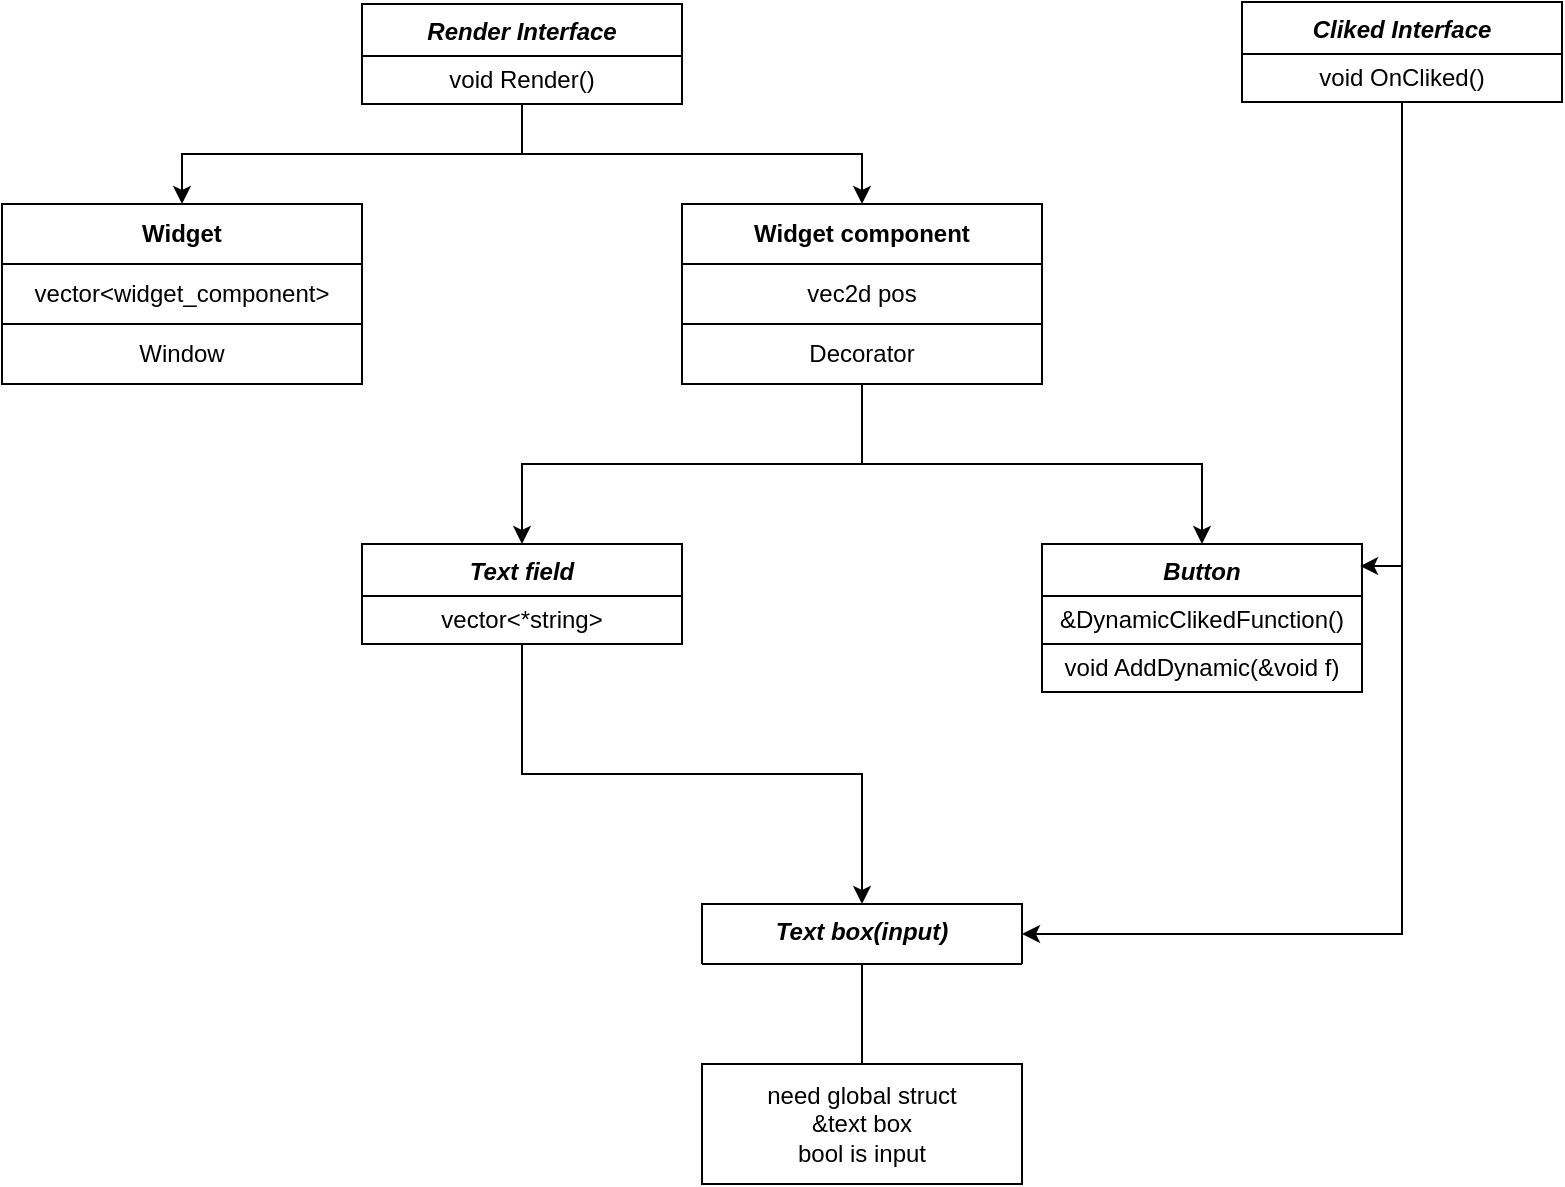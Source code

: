 <mxfile version="13.10.1" type="github">
  <diagram id="C5RBs43oDa-KdzZeNtuy" name="Page-1">
    <mxGraphModel dx="2062" dy="772" grid="1" gridSize="10" guides="1" tooltips="1" connect="1" arrows="1" fold="1" page="1" pageScale="1" pageWidth="827" pageHeight="1169" math="0" shadow="0">
      <root>
        <mxCell id="WIyWlLk6GJQsqaUBKTNV-0" />
        <mxCell id="WIyWlLk6GJQsqaUBKTNV-1" parent="WIyWlLk6GJQsqaUBKTNV-0" />
        <mxCell id="zkfFHV4jXpPFQw0GAbJ--0" value="Render Interface&#xa;" style="swimlane;fontStyle=3;align=center;verticalAlign=top;childLayout=stackLayout;horizontal=1;startSize=26;horizontalStack=0;resizeParent=1;resizeLast=0;collapsible=1;marginBottom=0;rounded=0;shadow=0;strokeWidth=1;" parent="WIyWlLk6GJQsqaUBKTNV-1" vertex="1">
          <mxGeometry x="220" y="120" width="160" height="50" as="geometry">
            <mxRectangle x="230" y="140" width="160" height="26" as="alternateBounds" />
          </mxGeometry>
        </mxCell>
        <mxCell id="itCn-1AAcK65G8zzjP0P-0" value="void Render()" style="text;html=1;strokeColor=none;fillColor=none;align=center;verticalAlign=middle;whiteSpace=wrap;rounded=0;" vertex="1" parent="zkfFHV4jXpPFQw0GAbJ--0">
          <mxGeometry y="26" width="160" height="24" as="geometry" />
        </mxCell>
        <mxCell id="itCn-1AAcK65G8zzjP0P-1" style="edgeStyle=orthogonalEdgeStyle;rounded=0;orthogonalLoop=1;jettySize=auto;html=1;exitX=0.5;exitY=1;exitDx=0;exitDy=0;" edge="1" parent="zkfFHV4jXpPFQw0GAbJ--0" source="itCn-1AAcK65G8zzjP0P-0" target="itCn-1AAcK65G8zzjP0P-0">
          <mxGeometry relative="1" as="geometry" />
        </mxCell>
        <mxCell id="itCn-1AAcK65G8zzjP0P-4" value="" style="rounded=0;whiteSpace=wrap;html=1;" vertex="1" parent="WIyWlLk6GJQsqaUBKTNV-1">
          <mxGeometry x="40" y="220" width="180" height="60" as="geometry" />
        </mxCell>
        <mxCell id="itCn-1AAcK65G8zzjP0P-5" value="" style="endArrow=none;html=1;exitX=0;exitY=0.5;exitDx=0;exitDy=0;entryX=1;entryY=0.5;entryDx=0;entryDy=0;" edge="1" parent="WIyWlLk6GJQsqaUBKTNV-1" source="itCn-1AAcK65G8zzjP0P-4" target="itCn-1AAcK65G8zzjP0P-4">
          <mxGeometry width="50" height="50" relative="1" as="geometry">
            <mxPoint x="40" y="270" as="sourcePoint" />
            <mxPoint x="90" y="220" as="targetPoint" />
            <Array as="points">
              <mxPoint x="120" y="250" />
            </Array>
          </mxGeometry>
        </mxCell>
        <mxCell id="itCn-1AAcK65G8zzjP0P-6" value="&lt;b&gt;Widget&lt;/b&gt;" style="text;html=1;strokeColor=none;fillColor=none;align=center;verticalAlign=middle;whiteSpace=wrap;rounded=0;" vertex="1" parent="WIyWlLk6GJQsqaUBKTNV-1">
          <mxGeometry x="40" y="220" width="180" height="30" as="geometry" />
        </mxCell>
        <mxCell id="itCn-1AAcK65G8zzjP0P-7" value="vector&amp;lt;widget_component&amp;gt;" style="text;html=1;strokeColor=none;fillColor=none;align=center;verticalAlign=middle;whiteSpace=wrap;rounded=0;" vertex="1" parent="WIyWlLk6GJQsqaUBKTNV-1">
          <mxGeometry x="40" y="250" width="180" height="30" as="geometry" />
        </mxCell>
        <mxCell id="itCn-1AAcK65G8zzjP0P-8" value="" style="rounded=0;whiteSpace=wrap;html=1;" vertex="1" parent="WIyWlLk6GJQsqaUBKTNV-1">
          <mxGeometry x="40" y="280" width="180" height="30" as="geometry" />
        </mxCell>
        <mxCell id="itCn-1AAcK65G8zzjP0P-9" value="Window&lt;br&gt;" style="text;html=1;strokeColor=none;fillColor=none;align=center;verticalAlign=middle;whiteSpace=wrap;rounded=0;" vertex="1" parent="WIyWlLk6GJQsqaUBKTNV-1">
          <mxGeometry x="40" y="280" width="180" height="30" as="geometry" />
        </mxCell>
        <mxCell id="itCn-1AAcK65G8zzjP0P-10" style="edgeStyle=orthogonalEdgeStyle;rounded=0;orthogonalLoop=1;jettySize=auto;html=1;exitX=0.5;exitY=1;exitDx=0;exitDy=0;" edge="1" parent="WIyWlLk6GJQsqaUBKTNV-1" source="itCn-1AAcK65G8zzjP0P-0" target="itCn-1AAcK65G8zzjP0P-6">
          <mxGeometry relative="1" as="geometry">
            <mxPoint x="490" y="195" as="sourcePoint" />
          </mxGeometry>
        </mxCell>
        <mxCell id="itCn-1AAcK65G8zzjP0P-11" value="" style="rounded=0;whiteSpace=wrap;html=1;" vertex="1" parent="WIyWlLk6GJQsqaUBKTNV-1">
          <mxGeometry x="380" y="220" width="180" height="60" as="geometry" />
        </mxCell>
        <mxCell id="itCn-1AAcK65G8zzjP0P-12" value="" style="endArrow=none;html=1;exitX=0;exitY=0.5;exitDx=0;exitDy=0;entryX=1;entryY=0.5;entryDx=0;entryDy=0;" edge="1" parent="WIyWlLk6GJQsqaUBKTNV-1" source="itCn-1AAcK65G8zzjP0P-11" target="itCn-1AAcK65G8zzjP0P-11">
          <mxGeometry width="50" height="50" relative="1" as="geometry">
            <mxPoint x="380" y="270" as="sourcePoint" />
            <mxPoint x="430" y="220" as="targetPoint" />
            <Array as="points">
              <mxPoint x="460" y="250" />
            </Array>
          </mxGeometry>
        </mxCell>
        <mxCell id="itCn-1AAcK65G8zzjP0P-13" value="&lt;b&gt;Widget component&lt;/b&gt;" style="text;html=1;strokeColor=none;fillColor=none;align=center;verticalAlign=middle;whiteSpace=wrap;rounded=0;" vertex="1" parent="WIyWlLk6GJQsqaUBKTNV-1">
          <mxGeometry x="380" y="220" width="180" height="30" as="geometry" />
        </mxCell>
        <mxCell id="itCn-1AAcK65G8zzjP0P-14" value="vec2d pos" style="text;html=1;strokeColor=none;fillColor=none;align=center;verticalAlign=middle;whiteSpace=wrap;rounded=0;" vertex="1" parent="WIyWlLk6GJQsqaUBKTNV-1">
          <mxGeometry x="380" y="250" width="180" height="30" as="geometry" />
        </mxCell>
        <mxCell id="itCn-1AAcK65G8zzjP0P-17" value="" style="rounded=0;whiteSpace=wrap;html=1;" vertex="1" parent="WIyWlLk6GJQsqaUBKTNV-1">
          <mxGeometry x="380" y="280" width="180" height="30" as="geometry" />
        </mxCell>
        <mxCell id="itCn-1AAcK65G8zzjP0P-26" style="edgeStyle=orthogonalEdgeStyle;rounded=0;orthogonalLoop=1;jettySize=auto;html=1;exitX=0.5;exitY=1;exitDx=0;exitDy=0;" edge="1" parent="WIyWlLk6GJQsqaUBKTNV-1" source="itCn-1AAcK65G8zzjP0P-18" target="itCn-1AAcK65G8zzjP0P-23">
          <mxGeometry relative="1" as="geometry" />
        </mxCell>
        <mxCell id="itCn-1AAcK65G8zzjP0P-31" style="edgeStyle=orthogonalEdgeStyle;rounded=0;orthogonalLoop=1;jettySize=auto;html=1;exitX=0.5;exitY=1;exitDx=0;exitDy=0;" edge="1" parent="WIyWlLk6GJQsqaUBKTNV-1" source="itCn-1AAcK65G8zzjP0P-18" target="itCn-1AAcK65G8zzjP0P-27">
          <mxGeometry relative="1" as="geometry" />
        </mxCell>
        <mxCell id="itCn-1AAcK65G8zzjP0P-18" value="Decorator" style="text;html=1;strokeColor=none;fillColor=none;align=center;verticalAlign=middle;whiteSpace=wrap;rounded=0;" vertex="1" parent="WIyWlLk6GJQsqaUBKTNV-1">
          <mxGeometry x="380" y="280" width="180" height="30" as="geometry" />
        </mxCell>
        <mxCell id="itCn-1AAcK65G8zzjP0P-19" style="edgeStyle=orthogonalEdgeStyle;rounded=0;orthogonalLoop=1;jettySize=auto;html=1;exitX=0.5;exitY=1;exitDx=0;exitDy=0;" edge="1" parent="WIyWlLk6GJQsqaUBKTNV-1" source="itCn-1AAcK65G8zzjP0P-0" target="itCn-1AAcK65G8zzjP0P-13">
          <mxGeometry relative="1" as="geometry" />
        </mxCell>
        <mxCell id="itCn-1AAcK65G8zzjP0P-20" value="Cliked Interface&#xa;" style="swimlane;fontStyle=3;align=center;verticalAlign=top;childLayout=stackLayout;horizontal=1;startSize=26;horizontalStack=0;resizeParent=1;resizeLast=0;collapsible=1;marginBottom=0;rounded=0;shadow=0;strokeWidth=1;" vertex="1" parent="WIyWlLk6GJQsqaUBKTNV-1">
          <mxGeometry x="660" y="119" width="160" height="50" as="geometry">
            <mxRectangle x="230" y="140" width="160" height="26" as="alternateBounds" />
          </mxGeometry>
        </mxCell>
        <mxCell id="itCn-1AAcK65G8zzjP0P-21" value="void OnCliked()" style="text;html=1;strokeColor=none;fillColor=none;align=center;verticalAlign=middle;whiteSpace=wrap;rounded=0;" vertex="1" parent="itCn-1AAcK65G8zzjP0P-20">
          <mxGeometry y="26" width="160" height="24" as="geometry" />
        </mxCell>
        <mxCell id="itCn-1AAcK65G8zzjP0P-22" style="edgeStyle=orthogonalEdgeStyle;rounded=0;orthogonalLoop=1;jettySize=auto;html=1;exitX=0.5;exitY=1;exitDx=0;exitDy=0;" edge="1" parent="itCn-1AAcK65G8zzjP0P-20" source="itCn-1AAcK65G8zzjP0P-21" target="itCn-1AAcK65G8zzjP0P-21">
          <mxGeometry relative="1" as="geometry" />
        </mxCell>
        <mxCell id="itCn-1AAcK65G8zzjP0P-23" value="Text field" style="swimlane;fontStyle=3;align=center;verticalAlign=top;childLayout=stackLayout;horizontal=1;startSize=26;horizontalStack=0;resizeParent=1;resizeLast=0;collapsible=1;marginBottom=0;rounded=0;shadow=0;strokeWidth=1;" vertex="1" parent="WIyWlLk6GJQsqaUBKTNV-1">
          <mxGeometry x="220" y="390" width="160" height="50" as="geometry">
            <mxRectangle x="230" y="140" width="160" height="26" as="alternateBounds" />
          </mxGeometry>
        </mxCell>
        <mxCell id="itCn-1AAcK65G8zzjP0P-24" value="vector&amp;lt;*string&amp;gt;" style="text;html=1;strokeColor=none;fillColor=none;align=center;verticalAlign=middle;whiteSpace=wrap;rounded=0;" vertex="1" parent="itCn-1AAcK65G8zzjP0P-23">
          <mxGeometry y="26" width="160" height="24" as="geometry" />
        </mxCell>
        <mxCell id="itCn-1AAcK65G8zzjP0P-25" style="edgeStyle=orthogonalEdgeStyle;rounded=0;orthogonalLoop=1;jettySize=auto;html=1;exitX=0.5;exitY=1;exitDx=0;exitDy=0;" edge="1" parent="itCn-1AAcK65G8zzjP0P-23" source="itCn-1AAcK65G8zzjP0P-24" target="itCn-1AAcK65G8zzjP0P-24">
          <mxGeometry relative="1" as="geometry" />
        </mxCell>
        <mxCell id="itCn-1AAcK65G8zzjP0P-27" value="Button" style="swimlane;fontStyle=3;align=center;verticalAlign=top;childLayout=stackLayout;horizontal=1;startSize=26;horizontalStack=0;resizeParent=1;resizeLast=0;collapsible=1;marginBottom=0;rounded=0;shadow=0;strokeWidth=1;" vertex="1" parent="WIyWlLk6GJQsqaUBKTNV-1">
          <mxGeometry x="560" y="390" width="160" height="74" as="geometry">
            <mxRectangle x="230" y="140" width="160" height="26" as="alternateBounds" />
          </mxGeometry>
        </mxCell>
        <mxCell id="itCn-1AAcK65G8zzjP0P-28" value="&amp;amp;DynamicClikedFunction()" style="text;html=1;strokeColor=none;fillColor=none;align=center;verticalAlign=middle;whiteSpace=wrap;rounded=0;" vertex="1" parent="itCn-1AAcK65G8zzjP0P-27">
          <mxGeometry y="26" width="160" height="24" as="geometry" />
        </mxCell>
        <mxCell id="itCn-1AAcK65G8zzjP0P-30" value="void AddDynamic(&amp;amp;void f)" style="text;html=1;strokeColor=none;fillColor=none;align=center;verticalAlign=middle;whiteSpace=wrap;rounded=0;" vertex="1" parent="itCn-1AAcK65G8zzjP0P-27">
          <mxGeometry y="50" width="160" height="24" as="geometry" />
        </mxCell>
        <mxCell id="itCn-1AAcK65G8zzjP0P-29" style="edgeStyle=orthogonalEdgeStyle;rounded=0;orthogonalLoop=1;jettySize=auto;html=1;exitX=0.5;exitY=1;exitDx=0;exitDy=0;" edge="1" parent="itCn-1AAcK65G8zzjP0P-27" source="itCn-1AAcK65G8zzjP0P-28" target="itCn-1AAcK65G8zzjP0P-28">
          <mxGeometry relative="1" as="geometry" />
        </mxCell>
        <mxCell id="itCn-1AAcK65G8zzjP0P-41" value="" style="endArrow=none;html=1;entryX=0;entryY=0;entryDx=0;entryDy=0;exitX=1;exitY=0;exitDx=0;exitDy=0;" edge="1" parent="itCn-1AAcK65G8zzjP0P-27" source="itCn-1AAcK65G8zzjP0P-30" target="itCn-1AAcK65G8zzjP0P-30">
          <mxGeometry width="50" height="50" relative="1" as="geometry">
            <mxPoint x="-20" y="110" as="sourcePoint" />
            <mxPoint x="30" y="60" as="targetPoint" />
          </mxGeometry>
        </mxCell>
        <mxCell id="itCn-1AAcK65G8zzjP0P-32" style="edgeStyle=orthogonalEdgeStyle;rounded=0;orthogonalLoop=1;jettySize=auto;html=1;exitX=0.5;exitY=1;exitDx=0;exitDy=0;entryX=0.994;entryY=0.149;entryDx=0;entryDy=0;entryPerimeter=0;" edge="1" parent="WIyWlLk6GJQsqaUBKTNV-1" source="itCn-1AAcK65G8zzjP0P-21" target="itCn-1AAcK65G8zzjP0P-27">
          <mxGeometry relative="1" as="geometry" />
        </mxCell>
        <mxCell id="itCn-1AAcK65G8zzjP0P-33" value="Text box(input)" style="swimlane;fontStyle=3;align=center;verticalAlign=top;childLayout=stackLayout;horizontal=1;startSize=30;horizontalStack=0;resizeParent=1;resizeLast=0;collapsible=1;marginBottom=0;rounded=0;shadow=0;strokeWidth=1;" vertex="1" parent="WIyWlLk6GJQsqaUBKTNV-1">
          <mxGeometry x="390" y="570" width="160" height="30" as="geometry">
            <mxRectangle x="390" y="570" width="160" height="26" as="alternateBounds" />
          </mxGeometry>
        </mxCell>
        <mxCell id="itCn-1AAcK65G8zzjP0P-35" style="edgeStyle=orthogonalEdgeStyle;rounded=0;orthogonalLoop=1;jettySize=auto;html=1;exitX=0.5;exitY=1;exitDx=0;exitDy=0;" edge="1" parent="itCn-1AAcK65G8zzjP0P-33">
          <mxGeometry relative="1" as="geometry">
            <mxPoint x="80" y="50" as="sourcePoint" />
            <mxPoint x="80" y="50" as="targetPoint" />
          </mxGeometry>
        </mxCell>
        <mxCell id="itCn-1AAcK65G8zzjP0P-36" style="edgeStyle=orthogonalEdgeStyle;rounded=0;orthogonalLoop=1;jettySize=auto;html=1;exitX=0.5;exitY=1;exitDx=0;exitDy=0;entryX=0.5;entryY=0;entryDx=0;entryDy=0;" edge="1" parent="WIyWlLk6GJQsqaUBKTNV-1" source="itCn-1AAcK65G8zzjP0P-24" target="itCn-1AAcK65G8zzjP0P-33">
          <mxGeometry relative="1" as="geometry" />
        </mxCell>
        <mxCell id="itCn-1AAcK65G8zzjP0P-37" style="edgeStyle=orthogonalEdgeStyle;rounded=0;orthogonalLoop=1;jettySize=auto;html=1;exitX=0.5;exitY=1;exitDx=0;exitDy=0;entryX=1;entryY=0.5;entryDx=0;entryDy=0;" edge="1" parent="WIyWlLk6GJQsqaUBKTNV-1" source="itCn-1AAcK65G8zzjP0P-21" target="itCn-1AAcK65G8zzjP0P-33">
          <mxGeometry relative="1" as="geometry" />
        </mxCell>
        <mxCell id="itCn-1AAcK65G8zzjP0P-38" value="" style="endArrow=none;html=1;entryX=0.5;entryY=1;entryDx=0;entryDy=0;" edge="1" parent="WIyWlLk6GJQsqaUBKTNV-1" target="itCn-1AAcK65G8zzjP0P-33">
          <mxGeometry width="50" height="50" relative="1" as="geometry">
            <mxPoint x="470" y="650" as="sourcePoint" />
            <mxPoint x="850" y="540" as="targetPoint" />
            <Array as="points" />
          </mxGeometry>
        </mxCell>
        <mxCell id="itCn-1AAcK65G8zzjP0P-40" value="need global struct&lt;br&gt;&amp;amp;text box&lt;br&gt;bool is input" style="rounded=0;whiteSpace=wrap;html=1;" vertex="1" parent="WIyWlLk6GJQsqaUBKTNV-1">
          <mxGeometry x="390" y="650" width="160" height="60" as="geometry" />
        </mxCell>
      </root>
    </mxGraphModel>
  </diagram>
</mxfile>
